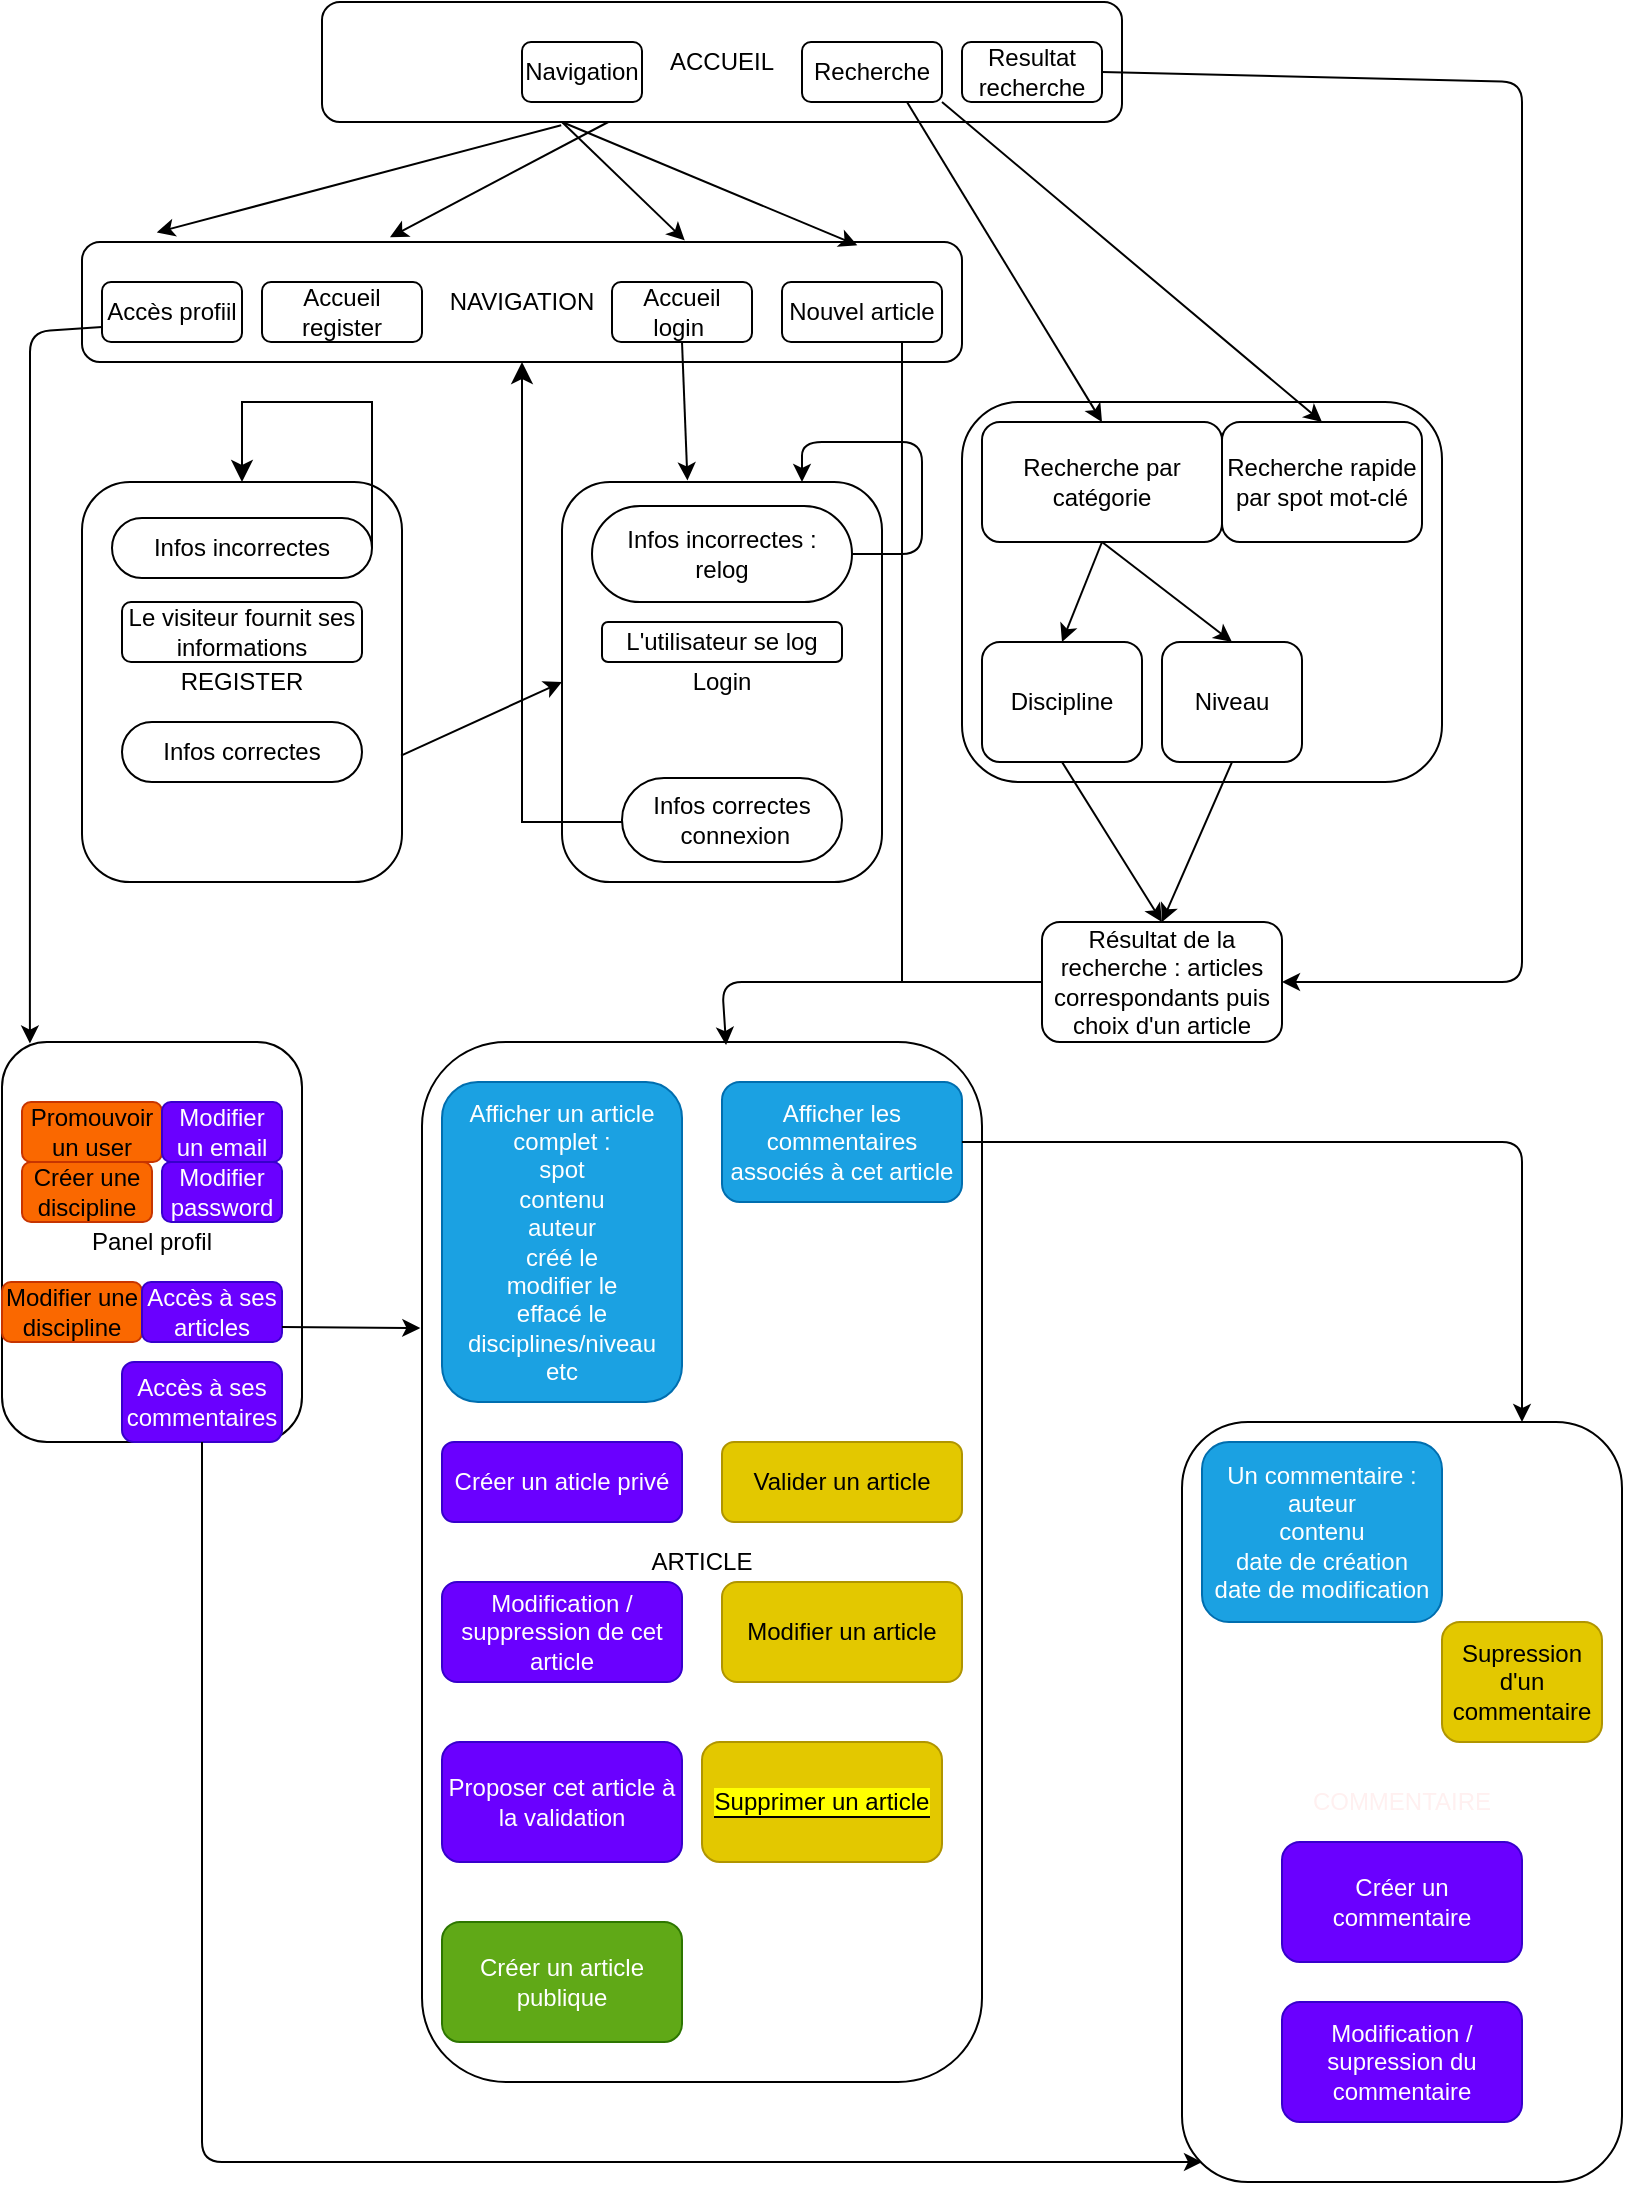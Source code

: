 <mxfile>
    <diagram id="ruIEdz6snXVN3wgNdv16" name="Page-1">
        <mxGraphModel dx="782" dy="568" grid="1" gridSize="10" guides="1" tooltips="1" connect="1" arrows="1" fold="1" page="0" pageScale="1" pageWidth="850" pageHeight="1100" math="0" shadow="0">
            <root>
                <mxCell id="0"/>
                <mxCell id="1" parent="0"/>
                <mxCell id="2" value="ACCUEIL" style="rounded=1;whiteSpace=wrap;html=1;" parent="1" vertex="1">
                    <mxGeometry x="160" width="400" height="60" as="geometry"/>
                </mxCell>
                <mxCell id="3" value="Navigation" style="rounded=1;whiteSpace=wrap;html=1;" parent="1" vertex="1">
                    <mxGeometry x="260" y="20" width="60" height="30" as="geometry"/>
                </mxCell>
                <mxCell id="4" value="Recherche" style="rounded=1;whiteSpace=wrap;html=1;" parent="1" vertex="1">
                    <mxGeometry x="400" y="20" width="70" height="30" as="geometry"/>
                </mxCell>
                <mxCell id="5" value="Resultat recherche" style="rounded=1;whiteSpace=wrap;html=1;" parent="1" vertex="1">
                    <mxGeometry x="480" y="20" width="70" height="30" as="geometry"/>
                </mxCell>
                <mxCell id="10" style="edgeStyle=none;html=1;exitX=1;exitY=0.5;exitDx=0;exitDy=0;exitPerimeter=0;" parent="1" source="6" edge="1">
                    <mxGeometry relative="1" as="geometry">
                        <mxPoint x="420" y="160" as="targetPoint"/>
                    </mxGeometry>
                </mxCell>
                <mxCell id="6" value="NAVIGATION" style="rounded=1;whiteSpace=wrap;html=1;" parent="1" vertex="1">
                    <mxGeometry x="40" y="120" width="440" height="60" as="geometry"/>
                </mxCell>
                <mxCell id="7" value="Accueil register" style="rounded=1;whiteSpace=wrap;html=1;" parent="1" vertex="1">
                    <mxGeometry x="130" y="140" width="80" height="30" as="geometry"/>
                </mxCell>
                <mxCell id="8" value="Accueil login&amp;nbsp;" style="rounded=1;whiteSpace=wrap;html=1;" parent="1" vertex="1">
                    <mxGeometry x="305" y="140" width="70" height="30" as="geometry"/>
                </mxCell>
                <mxCell id="9" value="Nouvel article" style="rounded=1;whiteSpace=wrap;html=1;" parent="1" vertex="1">
                    <mxGeometry x="390" y="140" width="80" height="30" as="geometry"/>
                </mxCell>
                <mxCell id="13" value="" style="endArrow=classic;html=1;entryX=0.685;entryY=-0.013;entryDx=0;entryDy=0;entryPerimeter=0;" parent="1" target="6" edge="1">
                    <mxGeometry width="50" height="50" relative="1" as="geometry">
                        <mxPoint x="280" y="60" as="sourcePoint"/>
                        <mxPoint x="430" y="250" as="targetPoint"/>
                    </mxGeometry>
                </mxCell>
                <mxCell id="14" value="" style="endArrow=classic;html=1;entryX=0.881;entryY=0.027;entryDx=0;entryDy=0;entryPerimeter=0;" parent="1" target="6" edge="1">
                    <mxGeometry width="50" height="50" relative="1" as="geometry">
                        <mxPoint x="280" y="60" as="sourcePoint"/>
                        <mxPoint x="430" y="250" as="targetPoint"/>
                    </mxGeometry>
                </mxCell>
                <mxCell id="15" value="Accès profiil" style="rounded=1;whiteSpace=wrap;html=1;" parent="1" vertex="1">
                    <mxGeometry x="50" y="140" width="70" height="30" as="geometry"/>
                </mxCell>
                <mxCell id="16" value="" style="endArrow=classic;html=1;exitX=0.299;exitY=1.027;exitDx=0;exitDy=0;exitPerimeter=0;entryX=0.085;entryY=-0.08;entryDx=0;entryDy=0;entryPerimeter=0;" parent="1" source="2" target="6" edge="1">
                    <mxGeometry width="50" height="50" relative="1" as="geometry">
                        <mxPoint x="380" y="300" as="sourcePoint"/>
                        <mxPoint x="80" y="70" as="targetPoint"/>
                    </mxGeometry>
                </mxCell>
                <mxCell id="17" value="" style="endArrow=classic;html=1;entryX=0.35;entryY=-0.04;entryDx=0;entryDy=0;entryPerimeter=0;" parent="1" source="2" target="6" edge="1">
                    <mxGeometry width="50" height="50" relative="1" as="geometry">
                        <mxPoint x="380" y="300" as="sourcePoint"/>
                        <mxPoint x="430" y="250" as="targetPoint"/>
                    </mxGeometry>
                </mxCell>
                <mxCell id="18" value="Panel profil" style="rounded=1;whiteSpace=wrap;html=1;" parent="1" vertex="1">
                    <mxGeometry y="520" width="150" height="200" as="geometry"/>
                </mxCell>
                <mxCell id="19" value="Promouvoir un user" style="rounded=1;whiteSpace=wrap;html=1;fillColor=#fa6800;fontColor=#000000;strokeColor=#C73500;" parent="1" vertex="1">
                    <mxGeometry x="10" y="550" width="70" height="30" as="geometry"/>
                </mxCell>
                <mxCell id="20" value="Modifier un email" style="rounded=1;whiteSpace=wrap;html=1;fillColor=#6a00ff;fontColor=#ffffff;strokeColor=#3700CC;" parent="1" vertex="1">
                    <mxGeometry x="80" y="550" width="60" height="30" as="geometry"/>
                </mxCell>
                <mxCell id="21" value="Modifier une discipline" style="rounded=1;whiteSpace=wrap;html=1;fillColor=#fa6800;fontColor=#000000;strokeColor=#C73500;" parent="1" vertex="1">
                    <mxGeometry y="640" width="70" height="30" as="geometry"/>
                </mxCell>
                <mxCell id="22" value="Modifier password" style="rounded=1;whiteSpace=wrap;html=1;fillColor=#6a00ff;fontColor=#ffffff;strokeColor=#3700CC;" parent="1" vertex="1">
                    <mxGeometry x="80" y="580" width="60" height="30" as="geometry"/>
                </mxCell>
                <mxCell id="23" value="Accès à ses&lt;br&gt;articles" style="rounded=1;whiteSpace=wrap;html=1;fillColor=#6a00ff;fontColor=#ffffff;strokeColor=#3700CC;" parent="1" vertex="1">
                    <mxGeometry x="70" y="640" width="70" height="30" as="geometry"/>
                </mxCell>
                <mxCell id="24" value="Accès à ses commentaires" style="rounded=1;whiteSpace=wrap;html=1;fillColor=#6a00ff;fontColor=#ffffff;strokeColor=#3700CC;" parent="1" vertex="1">
                    <mxGeometry x="60" y="680" width="80" height="40" as="geometry"/>
                </mxCell>
                <mxCell id="25" value="REGISTER" style="rounded=1;whiteSpace=wrap;html=1;" parent="1" vertex="1">
                    <mxGeometry x="40" y="240" width="160" height="200" as="geometry"/>
                </mxCell>
                <mxCell id="26" value="Le visiteur fournit ses informations" style="rounded=1;whiteSpace=wrap;html=1;" parent="1" vertex="1">
                    <mxGeometry x="60" y="300" width="120" height="30" as="geometry"/>
                </mxCell>
                <mxCell id="31" value="Infos correctes" style="whiteSpace=wrap;html=1;rounded=1;arcSize=50;align=center;verticalAlign=middle;strokeWidth=1;autosize=1;spacing=4;treeFolding=1;treeMoving=1;newEdgeStyle={&quot;edgeStyle&quot;:&quot;entityRelationEdgeStyle&quot;,&quot;startArrow&quot;:&quot;none&quot;,&quot;endArrow&quot;:&quot;none&quot;,&quot;segment&quot;:10,&quot;curved&quot;:1,&quot;sourcePerimeterSpacing&quot;:0,&quot;targetPerimeterSpacing&quot;:0};" parent="1" vertex="1">
                    <mxGeometry x="60" y="360" width="120" height="30" as="geometry"/>
                </mxCell>
                <mxCell id="33" value="Infos incorrectes" style="whiteSpace=wrap;html=1;rounded=1;arcSize=50;align=center;verticalAlign=middle;strokeWidth=1;autosize=1;spacing=4;treeFolding=1;treeMoving=1;newEdgeStyle={&quot;edgeStyle&quot;:&quot;entityRelationEdgeStyle&quot;,&quot;startArrow&quot;:&quot;none&quot;,&quot;endArrow&quot;:&quot;none&quot;,&quot;segment&quot;:10,&quot;curved&quot;:1,&quot;sourcePerimeterSpacing&quot;:0,&quot;targetPerimeterSpacing&quot;:0};" parent="1" vertex="1">
                    <mxGeometry x="55" y="258" width="130" height="30" as="geometry"/>
                </mxCell>
                <mxCell id="36" value="Login" style="rounded=1;whiteSpace=wrap;html=1;" parent="1" vertex="1">
                    <mxGeometry x="280" y="240" width="160" height="200" as="geometry"/>
                </mxCell>
                <mxCell id="38" value="Infos correctes&lt;br&gt;&amp;nbsp;connexion" style="whiteSpace=wrap;html=1;rounded=1;arcSize=50;align=center;verticalAlign=middle;strokeWidth=1;autosize=1;spacing=4;treeFolding=1;treeMoving=1;newEdgeStyle={&quot;edgeStyle&quot;:&quot;entityRelationEdgeStyle&quot;,&quot;startArrow&quot;:&quot;none&quot;,&quot;endArrow&quot;:&quot;none&quot;,&quot;segment&quot;:10,&quot;curved&quot;:1,&quot;sourcePerimeterSpacing&quot;:0,&quot;targetPerimeterSpacing&quot;:0};" parent="1" vertex="1">
                    <mxGeometry x="310" y="388" width="110" height="42" as="geometry"/>
                </mxCell>
                <mxCell id="43" value="" style="edgeStyle=elbowEdgeStyle;elbow=vertical;endArrow=classic;html=1;curved=0;rounded=0;endSize=8;startSize=8;exitX=0;exitY=0.5;exitDx=0;exitDy=0;entryX=0.5;entryY=1;entryDx=0;entryDy=0;" parent="1" source="38" target="6" edge="1">
                    <mxGeometry width="50" height="50" relative="1" as="geometry">
                        <mxPoint x="360" y="220" as="sourcePoint"/>
                        <mxPoint x="410" y="170" as="targetPoint"/>
                        <Array as="points">
                            <mxPoint x="240" y="410"/>
                        </Array>
                    </mxGeometry>
                </mxCell>
                <mxCell id="44" value="" style="edgeStyle=elbowEdgeStyle;elbow=vertical;endArrow=classic;html=1;curved=0;rounded=0;endSize=8;startSize=8;exitX=1;exitY=0.5;exitDx=0;exitDy=0;entryX=0.5;entryY=0;entryDx=0;entryDy=0;" parent="1" source="33" target="25" edge="1">
                    <mxGeometry width="50" height="50" relative="1" as="geometry">
                        <mxPoint x="360" y="220" as="sourcePoint"/>
                        <mxPoint x="120" y="200" as="targetPoint"/>
                        <Array as="points">
                            <mxPoint x="190" y="200"/>
                        </Array>
                    </mxGeometry>
                </mxCell>
                <mxCell id="46" value="" style="endArrow=classic;html=1;exitX=0.997;exitY=0.684;exitDx=0;exitDy=0;exitPerimeter=0;entryX=0;entryY=0.5;entryDx=0;entryDy=0;" parent="1" source="25" target="36" edge="1">
                    <mxGeometry width="50" height="50" relative="1" as="geometry">
                        <mxPoint x="360" y="220" as="sourcePoint"/>
                        <mxPoint x="410" y="170" as="targetPoint"/>
                    </mxGeometry>
                </mxCell>
                <mxCell id="49" value="Infos incorrectes : relog" style="whiteSpace=wrap;html=1;rounded=1;arcSize=50;align=center;verticalAlign=middle;strokeWidth=1;autosize=1;spacing=4;treeFolding=1;treeMoving=1;newEdgeStyle={&quot;edgeStyle&quot;:&quot;entityRelationEdgeStyle&quot;,&quot;startArrow&quot;:&quot;none&quot;,&quot;endArrow&quot;:&quot;none&quot;,&quot;segment&quot;:10,&quot;curved&quot;:1,&quot;sourcePerimeterSpacing&quot;:0,&quot;targetPerimeterSpacing&quot;:0};" parent="1" vertex="1">
                    <mxGeometry x="295" y="252" width="130" height="48" as="geometry"/>
                </mxCell>
                <mxCell id="50" value="L'utilisateur se log" style="rounded=1;whiteSpace=wrap;html=1;" parent="1" vertex="1">
                    <mxGeometry x="300" y="310" width="120" height="20" as="geometry"/>
                </mxCell>
                <mxCell id="51" value="" style="endArrow=classic;html=1;entryX=0.093;entryY=0.004;entryDx=0;entryDy=0;entryPerimeter=0;exitX=0;exitY=0.75;exitDx=0;exitDy=0;" parent="1" source="15" target="18" edge="1">
                    <mxGeometry width="50" height="50" relative="1" as="geometry">
                        <mxPoint x="14" y="160" as="sourcePoint"/>
                        <mxPoint x="150" y="250" as="targetPoint"/>
                        <Array as="points">
                            <mxPoint x="14" y="165"/>
                        </Array>
                    </mxGeometry>
                </mxCell>
                <mxCell id="52" value="" style="rounded=1;whiteSpace=wrap;html=1;" parent="1" vertex="1">
                    <mxGeometry x="480" y="200" width="240" height="190" as="geometry"/>
                </mxCell>
                <mxCell id="53" value="Recherche rapide par spot mot-clé" style="rounded=1;whiteSpace=wrap;html=1;" parent="1" vertex="1">
                    <mxGeometry x="610" y="210" width="100" height="60" as="geometry"/>
                </mxCell>
                <mxCell id="54" value="" style="endArrow=classic;html=1;exitX=1;exitY=0.5;exitDx=0;exitDy=0;entryX=0.75;entryY=0;entryDx=0;entryDy=0;" parent="1" source="49" target="36" edge="1">
                    <mxGeometry width="50" height="50" relative="1" as="geometry">
                        <mxPoint x="380" y="350" as="sourcePoint"/>
                        <mxPoint x="420" y="200" as="targetPoint"/>
                        <Array as="points">
                            <mxPoint x="460" y="276"/>
                            <mxPoint x="460" y="220"/>
                            <mxPoint x="400" y="220"/>
                        </Array>
                    </mxGeometry>
                </mxCell>
                <mxCell id="55" value="" style="endArrow=classic;html=1;exitX=0.5;exitY=1;exitDx=0;exitDy=0;entryX=0.392;entryY=-0.004;entryDx=0;entryDy=0;entryPerimeter=0;" parent="1" source="8" target="36" edge="1">
                    <mxGeometry width="50" height="50" relative="1" as="geometry">
                        <mxPoint x="380" y="350" as="sourcePoint"/>
                        <mxPoint x="430" y="300" as="targetPoint"/>
                    </mxGeometry>
                </mxCell>
                <mxCell id="56" value="" style="endArrow=classic;html=1;exitX=1;exitY=1;exitDx=0;exitDy=0;entryX=0.5;entryY=0;entryDx=0;entryDy=0;" parent="1" source="4" target="53" edge="1">
                    <mxGeometry width="50" height="50" relative="1" as="geometry">
                        <mxPoint x="500" y="320" as="sourcePoint"/>
                        <mxPoint x="550" y="270" as="targetPoint"/>
                    </mxGeometry>
                </mxCell>
                <mxCell id="57" value="Recherche par catégorie" style="rounded=1;whiteSpace=wrap;html=1;" parent="1" vertex="1">
                    <mxGeometry x="490" y="210" width="120" height="60" as="geometry"/>
                </mxCell>
                <mxCell id="58" value="" style="endArrow=classic;html=1;exitX=0.75;exitY=1;exitDx=0;exitDy=0;entryX=0.5;entryY=0;entryDx=0;entryDy=0;" parent="1" source="4" target="57" edge="1">
                    <mxGeometry width="50" height="50" relative="1" as="geometry">
                        <mxPoint x="500" y="320" as="sourcePoint"/>
                        <mxPoint x="550" y="270" as="targetPoint"/>
                    </mxGeometry>
                </mxCell>
                <mxCell id="67" style="edgeStyle=none;html=1;entryX=0.5;entryY=0;entryDx=0;entryDy=0;exitX=0.5;exitY=1;exitDx=0;exitDy=0;" parent="1" source="59" target="63" edge="1">
                    <mxGeometry relative="1" as="geometry"/>
                </mxCell>
                <mxCell id="59" value="Niveau" style="rounded=1;whiteSpace=wrap;html=1;" parent="1" vertex="1">
                    <mxGeometry x="580" y="320" width="70" height="60" as="geometry"/>
                </mxCell>
                <mxCell id="60" value="Discipline" style="rounded=1;whiteSpace=wrap;html=1;" parent="1" vertex="1">
                    <mxGeometry x="490" y="320" width="80" height="60" as="geometry"/>
                </mxCell>
                <mxCell id="61" value="" style="endArrow=classic;html=1;entryX=0.5;entryY=0;entryDx=0;entryDy=0;" parent="1" target="60" edge="1">
                    <mxGeometry width="50" height="50" relative="1" as="geometry">
                        <mxPoint x="550" y="270" as="sourcePoint"/>
                        <mxPoint x="620" y="170" as="targetPoint"/>
                    </mxGeometry>
                </mxCell>
                <mxCell id="62" value="" style="endArrow=classic;html=1;entryX=0.5;entryY=0;entryDx=0;entryDy=0;exitX=0.5;exitY=1;exitDx=0;exitDy=0;" parent="1" source="57" target="59" edge="1">
                    <mxGeometry width="50" height="50" relative="1" as="geometry">
                        <mxPoint x="570" y="220" as="sourcePoint"/>
                        <mxPoint x="620" y="170" as="targetPoint"/>
                    </mxGeometry>
                </mxCell>
                <mxCell id="63" value="Résultat de la recherche : articles correspondants puis choix d'un article" style="rounded=1;whiteSpace=wrap;html=1;" parent="1" vertex="1">
                    <mxGeometry x="520" y="460" width="120" height="60" as="geometry"/>
                </mxCell>
                <mxCell id="64" value="" style="endArrow=classic;html=1;entryX=0.5;entryY=0;entryDx=0;entryDy=0;exitX=0.5;exitY=1;exitDx=0;exitDy=0;" parent="1" source="60" target="63" edge="1">
                    <mxGeometry width="50" height="50" relative="1" as="geometry">
                        <mxPoint x="570" y="360" as="sourcePoint"/>
                        <mxPoint x="620" y="310" as="targetPoint"/>
                    </mxGeometry>
                </mxCell>
                <mxCell id="68" value="ARTICLE" style="rounded=1;whiteSpace=wrap;html=1;" parent="1" vertex="1">
                    <mxGeometry x="210" y="520" width="280" height="520" as="geometry"/>
                </mxCell>
                <mxCell id="69" value="Afficher un article complet :&lt;br&gt;spot&lt;br&gt;contenu&lt;br&gt;auteur&lt;br&gt;créé le&lt;br&gt;modifier le&lt;br&gt;effacé le&lt;br&gt;disciplines/niveau&lt;br&gt;etc" style="rounded=1;whiteSpace=wrap;html=1;fillColor=#1ba1e2;strokeColor=#006EAF;fontColor=#ffffff;" parent="1" vertex="1">
                    <mxGeometry x="220" y="540" width="120" height="160" as="geometry"/>
                </mxCell>
                <mxCell id="70" value="Créer un aticle privé" style="rounded=1;whiteSpace=wrap;html=1;fillColor=#6a00ff;fontColor=#ffffff;strokeColor=#3700CC;" parent="1" vertex="1">
                    <mxGeometry x="220" y="720" width="120" height="40" as="geometry"/>
                </mxCell>
                <mxCell id="71" value="Modification / suppression de cet article" style="rounded=1;whiteSpace=wrap;html=1;fillColor=#6a00ff;fontColor=#ffffff;strokeColor=#3700CC;" parent="1" vertex="1">
                    <mxGeometry x="220" y="790" width="120" height="50" as="geometry"/>
                </mxCell>
                <mxCell id="72" value="Proposer cet article à la validation" style="rounded=1;whiteSpace=wrap;html=1;fillColor=#6a00ff;fontColor=#ffffff;strokeColor=#3700CC;" parent="1" vertex="1">
                    <mxGeometry x="220" y="870" width="120" height="60" as="geometry"/>
                </mxCell>
                <mxCell id="73" value="Créer un article publique" style="rounded=1;whiteSpace=wrap;html=1;fillColor=#60a917;fontColor=#ffffff;strokeColor=#2D7600;" parent="1" vertex="1">
                    <mxGeometry x="220" y="960" width="120" height="60" as="geometry"/>
                </mxCell>
                <mxCell id="74" value="Afficher les commentaires associés à cet article" style="rounded=1;whiteSpace=wrap;html=1;fillColor=#1ba1e2;fontColor=#ffffff;strokeColor=#006EAF;" parent="1" vertex="1">
                    <mxGeometry x="360" y="540" width="120" height="60" as="geometry"/>
                </mxCell>
                <mxCell id="75" value="Valider un article" style="rounded=1;whiteSpace=wrap;html=1;fillColor=#e3c800;fontColor=#000000;strokeColor=#B09500;" parent="1" vertex="1">
                    <mxGeometry x="360" y="720" width="120" height="40" as="geometry"/>
                </mxCell>
                <mxCell id="76" value="Modifier un article" style="rounded=1;whiteSpace=wrap;html=1;fillColor=#e3c800;fontColor=#000000;strokeColor=#B09500;" parent="1" vertex="1">
                    <mxGeometry x="360" y="790" width="120" height="50" as="geometry"/>
                </mxCell>
                <mxCell id="78" value="&lt;span style=&quot;background-color: rgb(255, 255, 0);&quot;&gt;Supprimer un article&lt;/span&gt;" style="rounded=1;whiteSpace=wrap;html=1;labelBackgroundColor=#000000;fillColor=#e3c800;fontColor=#000000;strokeColor=#B09500;" parent="1" vertex="1">
                    <mxGeometry x="350" y="870" width="120" height="60" as="geometry"/>
                </mxCell>
                <mxCell id="81" value="Créer une discipline" style="rounded=1;whiteSpace=wrap;html=1;labelBackgroundColor=none;fontColor=#000000;fillColor=#fa6800;strokeColor=#C73500;" parent="1" vertex="1">
                    <mxGeometry x="10" y="580" width="65" height="30" as="geometry"/>
                </mxCell>
                <mxCell id="82" value="" style="endArrow=classic;html=1;fontColor=#FFF0F0;entryX=0.543;entryY=0.003;entryDx=0;entryDy=0;entryPerimeter=0;exitX=0;exitY=0.5;exitDx=0;exitDy=0;" parent="1" source="63" target="68" edge="1">
                    <mxGeometry width="50" height="50" relative="1" as="geometry">
                        <mxPoint x="410" y="570" as="sourcePoint"/>
                        <mxPoint x="460" y="520" as="targetPoint"/>
                        <Array as="points">
                            <mxPoint x="360" y="490"/>
                        </Array>
                    </mxGeometry>
                </mxCell>
                <mxCell id="83" value="" style="endArrow=classic;html=1;fontColor=#FFF0F0;exitX=1;exitY=0.75;exitDx=0;exitDy=0;entryX=-0.003;entryY=0.275;entryDx=0;entryDy=0;entryPerimeter=0;" parent="1" source="23" target="68" edge="1">
                    <mxGeometry width="50" height="50" relative="1" as="geometry">
                        <mxPoint x="410" y="770" as="sourcePoint"/>
                        <mxPoint x="460" y="720" as="targetPoint"/>
                    </mxGeometry>
                </mxCell>
                <mxCell id="84" value="" style="endArrow=none;html=1;fontColor=#FFF0F0;entryX=0.75;entryY=1;entryDx=0;entryDy=0;" parent="1" target="9" edge="1">
                    <mxGeometry width="50" height="50" relative="1" as="geometry">
                        <mxPoint x="450" y="490" as="sourcePoint"/>
                        <mxPoint x="460" y="320" as="targetPoint"/>
                    </mxGeometry>
                </mxCell>
                <mxCell id="85" value="" style="endArrow=classic;html=1;fontColor=#FFF0F0;exitX=1;exitY=0.5;exitDx=0;exitDy=0;entryX=1;entryY=0.5;entryDx=0;entryDy=0;" parent="1" source="5" target="63" edge="1">
                    <mxGeometry width="50" height="50" relative="1" as="geometry">
                        <mxPoint x="460" y="380" as="sourcePoint"/>
                        <mxPoint x="510" y="330" as="targetPoint"/>
                        <Array as="points">
                            <mxPoint x="760" y="40"/>
                            <mxPoint x="760" y="490"/>
                        </Array>
                    </mxGeometry>
                </mxCell>
                <mxCell id="86" value="COMMENTAIRE" style="rounded=1;whiteSpace=wrap;html=1;labelBackgroundColor=none;fontColor=#FFF0F0;" parent="1" vertex="1">
                    <mxGeometry x="590" y="710" width="220" height="380" as="geometry"/>
                </mxCell>
                <mxCell id="87" value="Un commentaire :&lt;br&gt;auteur&lt;br&gt;contenu&lt;br&gt;date de création&lt;br&gt;date de modification" style="rounded=1;whiteSpace=wrap;html=1;labelBackgroundColor=none;fontColor=#ffffff;fillColor=#1ba1e2;strokeColor=#006EAF;" parent="1" vertex="1">
                    <mxGeometry x="600" y="720" width="120" height="90" as="geometry"/>
                </mxCell>
                <mxCell id="88" value="Créer un commentaire" style="rounded=1;whiteSpace=wrap;html=1;labelBackgroundColor=none;fontColor=#ffffff;fillColor=#6a00ff;strokeColor=#3700CC;" parent="1" vertex="1">
                    <mxGeometry x="640" y="920" width="120" height="60" as="geometry"/>
                </mxCell>
                <mxCell id="89" value="Modification / supression du commentaire" style="rounded=1;whiteSpace=wrap;html=1;labelBackgroundColor=none;fontColor=#ffffff;fillColor=#6a00ff;strokeColor=#3700CC;" parent="1" vertex="1">
                    <mxGeometry x="640" y="1000" width="120" height="60" as="geometry"/>
                </mxCell>
                <mxCell id="91" value="Supression d'un commentaire" style="rounded=1;whiteSpace=wrap;html=1;labelBackgroundColor=none;fillColor=#e3c800;strokeColor=#B09500;fontColor=#000000;" parent="1" vertex="1">
                    <mxGeometry x="720" y="810" width="80" height="60" as="geometry"/>
                </mxCell>
                <mxCell id="92" value="" style="endArrow=classic;html=1;fontColor=#FFF0F0;exitX=0.5;exitY=1;exitDx=0;exitDy=0;" parent="1" source="24" edge="1">
                    <mxGeometry width="50" height="50" relative="1" as="geometry">
                        <mxPoint x="460" y="820" as="sourcePoint"/>
                        <mxPoint x="600" y="1080" as="targetPoint"/>
                        <Array as="points">
                            <mxPoint x="100" y="1080"/>
                        </Array>
                    </mxGeometry>
                </mxCell>
                <mxCell id="93" value="" style="endArrow=classic;html=1;fontColor=#FFF0F0;exitX=1;exitY=0.5;exitDx=0;exitDy=0;" parent="1" source="74" edge="1">
                    <mxGeometry width="50" height="50" relative="1" as="geometry">
                        <mxPoint x="460" y="820" as="sourcePoint"/>
                        <mxPoint x="760" y="710" as="targetPoint"/>
                        <Array as="points">
                            <mxPoint x="760" y="570"/>
                        </Array>
                    </mxGeometry>
                </mxCell>
            </root>
        </mxGraphModel>
    </diagram>
</mxfile>